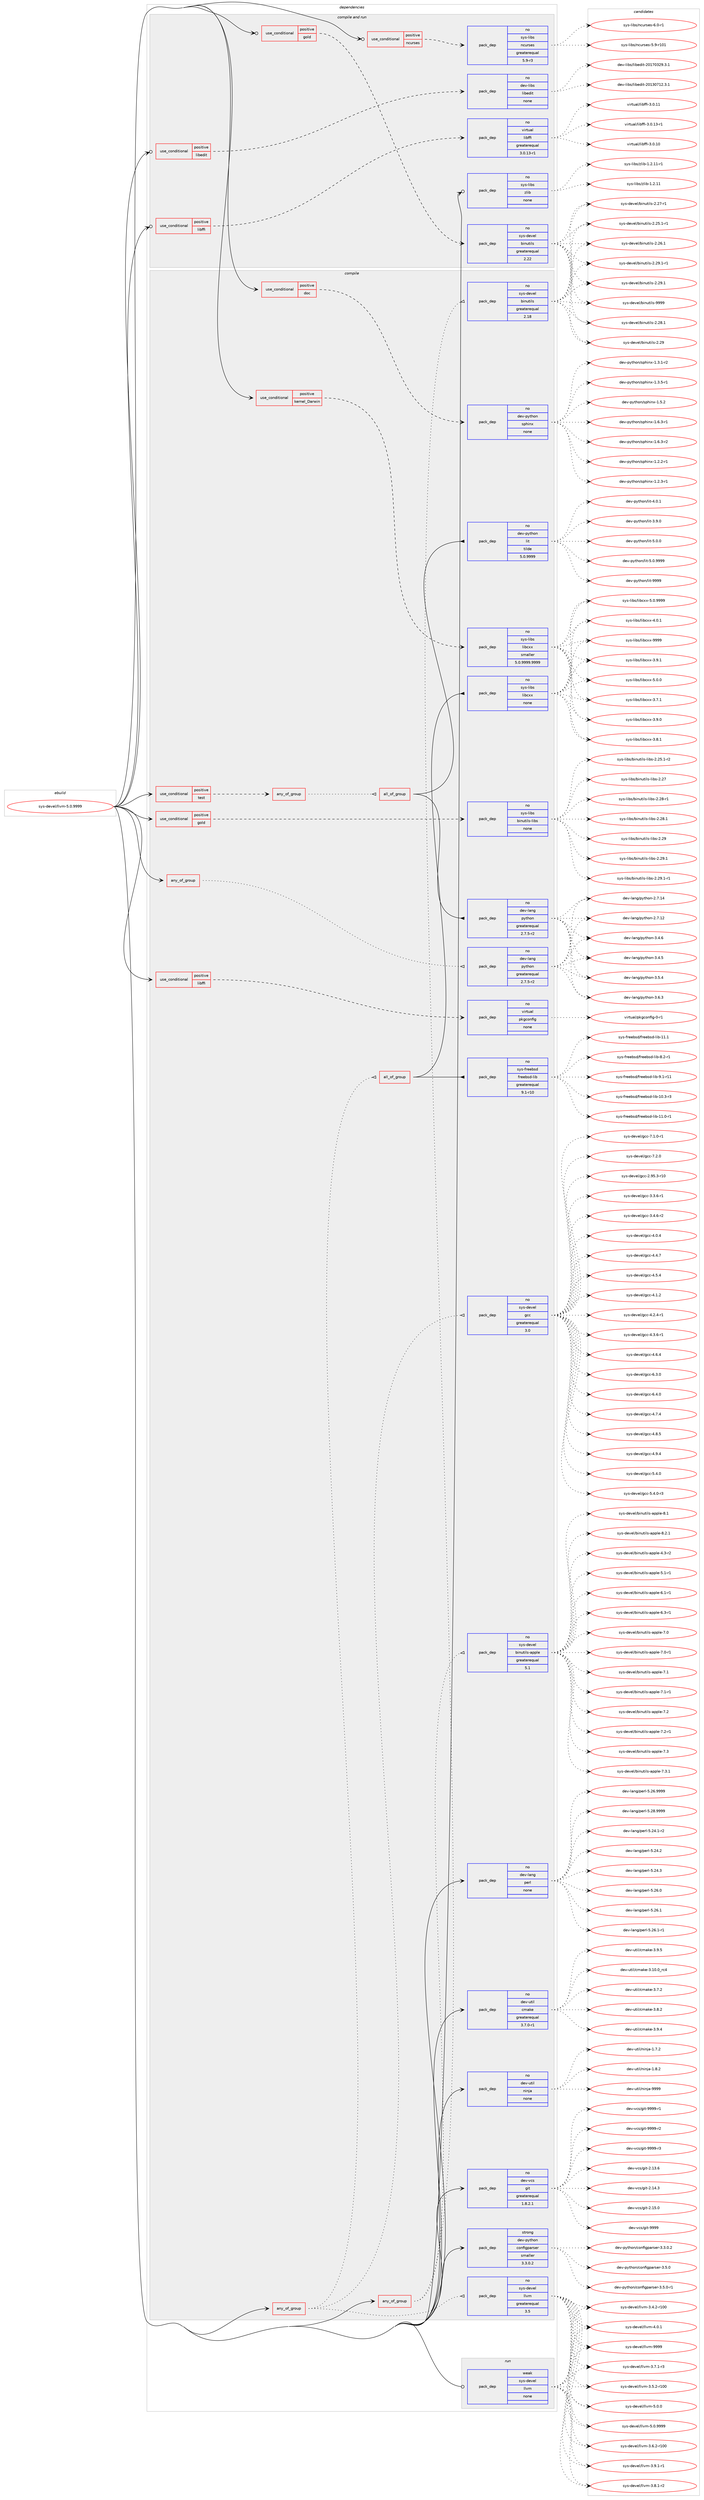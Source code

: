 digraph prolog {

# *************
# Graph options
# *************

newrank=true;
concentrate=true;
compound=true;
graph [rankdir=LR,fontname=Helvetica,fontsize=10,ranksep=1.5];#, ranksep=2.5, nodesep=0.2];
edge  [arrowhead=vee];
node  [fontname=Helvetica,fontsize=10];

# **********
# The ebuild
# **********

subgraph cluster_leftcol {
color=gray;
rank=same;
label=<<i>ebuild</i>>;
id [label="sys-devel/llvm-5.0.9999", color=red, width=4, href="../sys-devel/llvm-5.0.9999.svg"];
}

# ****************
# The dependencies
# ****************

subgraph cluster_midcol {
color=gray;
label=<<i>dependencies</i>>;
subgraph cluster_compile {
fillcolor="#eeeeee";
style=filled;
label=<<i>compile</i>>;
subgraph any8178 {
dependency485486 [label=<<TABLE BORDER="0" CELLBORDER="1" CELLSPACING="0" CELLPADDING="4"><TR><TD CELLPADDING="10">any_of_group</TD></TR></TABLE>>, shape=none, color=red];subgraph pack360674 {
dependency485487 [label=<<TABLE BORDER="0" CELLBORDER="1" CELLSPACING="0" CELLPADDING="4" WIDTH="220"><TR><TD ROWSPAN="6" CELLPADDING="30">pack_dep</TD></TR><TR><TD WIDTH="110">no</TD></TR><TR><TD>dev-lang</TD></TR><TR><TD>python</TD></TR><TR><TD>greaterequal</TD></TR><TR><TD>2.7.5-r2</TD></TR></TABLE>>, shape=none, color=blue];
}
dependency485486:e -> dependency485487:w [weight=20,style="dotted",arrowhead="oinv"];
}
id:e -> dependency485486:w [weight=20,style="solid",arrowhead="vee"];
subgraph any8179 {
dependency485488 [label=<<TABLE BORDER="0" CELLBORDER="1" CELLSPACING="0" CELLPADDING="4"><TR><TD CELLPADDING="10">any_of_group</TD></TR></TABLE>>, shape=none, color=red];subgraph pack360675 {
dependency485489 [label=<<TABLE BORDER="0" CELLBORDER="1" CELLSPACING="0" CELLPADDING="4" WIDTH="220"><TR><TD ROWSPAN="6" CELLPADDING="30">pack_dep</TD></TR><TR><TD WIDTH="110">no</TD></TR><TR><TD>sys-devel</TD></TR><TR><TD>binutils</TD></TR><TR><TD>greaterequal</TD></TR><TR><TD>2.18</TD></TR></TABLE>>, shape=none, color=blue];
}
dependency485488:e -> dependency485489:w [weight=20,style="dotted",arrowhead="oinv"];
subgraph pack360676 {
dependency485490 [label=<<TABLE BORDER="0" CELLBORDER="1" CELLSPACING="0" CELLPADDING="4" WIDTH="220"><TR><TD ROWSPAN="6" CELLPADDING="30">pack_dep</TD></TR><TR><TD WIDTH="110">no</TD></TR><TR><TD>sys-devel</TD></TR><TR><TD>binutils-apple</TD></TR><TR><TD>greaterequal</TD></TR><TR><TD>5.1</TD></TR></TABLE>>, shape=none, color=blue];
}
dependency485488:e -> dependency485490:w [weight=20,style="dotted",arrowhead="oinv"];
}
id:e -> dependency485488:w [weight=20,style="solid",arrowhead="vee"];
subgraph any8180 {
dependency485491 [label=<<TABLE BORDER="0" CELLBORDER="1" CELLSPACING="0" CELLPADDING="4"><TR><TD CELLPADDING="10">any_of_group</TD></TR></TABLE>>, shape=none, color=red];subgraph pack360677 {
dependency485492 [label=<<TABLE BORDER="0" CELLBORDER="1" CELLSPACING="0" CELLPADDING="4" WIDTH="220"><TR><TD ROWSPAN="6" CELLPADDING="30">pack_dep</TD></TR><TR><TD WIDTH="110">no</TD></TR><TR><TD>sys-devel</TD></TR><TR><TD>gcc</TD></TR><TR><TD>greaterequal</TD></TR><TR><TD>3.0</TD></TR></TABLE>>, shape=none, color=blue];
}
dependency485491:e -> dependency485492:w [weight=20,style="dotted",arrowhead="oinv"];
subgraph pack360678 {
dependency485493 [label=<<TABLE BORDER="0" CELLBORDER="1" CELLSPACING="0" CELLPADDING="4" WIDTH="220"><TR><TD ROWSPAN="6" CELLPADDING="30">pack_dep</TD></TR><TR><TD WIDTH="110">no</TD></TR><TR><TD>sys-devel</TD></TR><TR><TD>llvm</TD></TR><TR><TD>greaterequal</TD></TR><TR><TD>3.5</TD></TR></TABLE>>, shape=none, color=blue];
}
dependency485491:e -> dependency485493:w [weight=20,style="dotted",arrowhead="oinv"];
subgraph all298 {
dependency485494 [label=<<TABLE BORDER="0" CELLBORDER="1" CELLSPACING="0" CELLPADDING="4"><TR><TD CELLPADDING="10">all_of_group</TD></TR></TABLE>>, shape=none, color=red];subgraph pack360679 {
dependency485495 [label=<<TABLE BORDER="0" CELLBORDER="1" CELLSPACING="0" CELLPADDING="4" WIDTH="220"><TR><TD ROWSPAN="6" CELLPADDING="30">pack_dep</TD></TR><TR><TD WIDTH="110">no</TD></TR><TR><TD>sys-freebsd</TD></TR><TR><TD>freebsd-lib</TD></TR><TR><TD>greaterequal</TD></TR><TR><TD>9.1-r10</TD></TR></TABLE>>, shape=none, color=blue];
}
dependency485494:e -> dependency485495:w [weight=20,style="solid",arrowhead="inv"];
subgraph pack360680 {
dependency485496 [label=<<TABLE BORDER="0" CELLBORDER="1" CELLSPACING="0" CELLPADDING="4" WIDTH="220"><TR><TD ROWSPAN="6" CELLPADDING="30">pack_dep</TD></TR><TR><TD WIDTH="110">no</TD></TR><TR><TD>sys-libs</TD></TR><TR><TD>libcxx</TD></TR><TR><TD>none</TD></TR><TR><TD></TD></TR></TABLE>>, shape=none, color=blue];
}
dependency485494:e -> dependency485496:w [weight=20,style="solid",arrowhead="inv"];
}
dependency485491:e -> dependency485494:w [weight=20,style="dotted",arrowhead="oinv"];
}
id:e -> dependency485491:w [weight=20,style="solid",arrowhead="vee"];
subgraph cond116339 {
dependency485497 [label=<<TABLE BORDER="0" CELLBORDER="1" CELLSPACING="0" CELLPADDING="4"><TR><TD ROWSPAN="3" CELLPADDING="10">use_conditional</TD></TR><TR><TD>positive</TD></TR><TR><TD>doc</TD></TR></TABLE>>, shape=none, color=red];
subgraph pack360681 {
dependency485498 [label=<<TABLE BORDER="0" CELLBORDER="1" CELLSPACING="0" CELLPADDING="4" WIDTH="220"><TR><TD ROWSPAN="6" CELLPADDING="30">pack_dep</TD></TR><TR><TD WIDTH="110">no</TD></TR><TR><TD>dev-python</TD></TR><TR><TD>sphinx</TD></TR><TR><TD>none</TD></TR><TR><TD></TD></TR></TABLE>>, shape=none, color=blue];
}
dependency485497:e -> dependency485498:w [weight=20,style="dashed",arrowhead="vee"];
}
id:e -> dependency485497:w [weight=20,style="solid",arrowhead="vee"];
subgraph cond116340 {
dependency485499 [label=<<TABLE BORDER="0" CELLBORDER="1" CELLSPACING="0" CELLPADDING="4"><TR><TD ROWSPAN="3" CELLPADDING="10">use_conditional</TD></TR><TR><TD>positive</TD></TR><TR><TD>gold</TD></TR></TABLE>>, shape=none, color=red];
subgraph pack360682 {
dependency485500 [label=<<TABLE BORDER="0" CELLBORDER="1" CELLSPACING="0" CELLPADDING="4" WIDTH="220"><TR><TD ROWSPAN="6" CELLPADDING="30">pack_dep</TD></TR><TR><TD WIDTH="110">no</TD></TR><TR><TD>sys-libs</TD></TR><TR><TD>binutils-libs</TD></TR><TR><TD>none</TD></TR><TR><TD></TD></TR></TABLE>>, shape=none, color=blue];
}
dependency485499:e -> dependency485500:w [weight=20,style="dashed",arrowhead="vee"];
}
id:e -> dependency485499:w [weight=20,style="solid",arrowhead="vee"];
subgraph cond116341 {
dependency485501 [label=<<TABLE BORDER="0" CELLBORDER="1" CELLSPACING="0" CELLPADDING="4"><TR><TD ROWSPAN="3" CELLPADDING="10">use_conditional</TD></TR><TR><TD>positive</TD></TR><TR><TD>kernel_Darwin</TD></TR></TABLE>>, shape=none, color=red];
subgraph pack360683 {
dependency485502 [label=<<TABLE BORDER="0" CELLBORDER="1" CELLSPACING="0" CELLPADDING="4" WIDTH="220"><TR><TD ROWSPAN="6" CELLPADDING="30">pack_dep</TD></TR><TR><TD WIDTH="110">no</TD></TR><TR><TD>sys-libs</TD></TR><TR><TD>libcxx</TD></TR><TR><TD>smaller</TD></TR><TR><TD>5.0.9999.9999</TD></TR></TABLE>>, shape=none, color=blue];
}
dependency485501:e -> dependency485502:w [weight=20,style="dashed",arrowhead="vee"];
}
id:e -> dependency485501:w [weight=20,style="solid",arrowhead="vee"];
subgraph cond116342 {
dependency485503 [label=<<TABLE BORDER="0" CELLBORDER="1" CELLSPACING="0" CELLPADDING="4"><TR><TD ROWSPAN="3" CELLPADDING="10">use_conditional</TD></TR><TR><TD>positive</TD></TR><TR><TD>libffi</TD></TR></TABLE>>, shape=none, color=red];
subgraph pack360684 {
dependency485504 [label=<<TABLE BORDER="0" CELLBORDER="1" CELLSPACING="0" CELLPADDING="4" WIDTH="220"><TR><TD ROWSPAN="6" CELLPADDING="30">pack_dep</TD></TR><TR><TD WIDTH="110">no</TD></TR><TR><TD>virtual</TD></TR><TR><TD>pkgconfig</TD></TR><TR><TD>none</TD></TR><TR><TD></TD></TR></TABLE>>, shape=none, color=blue];
}
dependency485503:e -> dependency485504:w [weight=20,style="dashed",arrowhead="vee"];
}
id:e -> dependency485503:w [weight=20,style="solid",arrowhead="vee"];
subgraph cond116343 {
dependency485505 [label=<<TABLE BORDER="0" CELLBORDER="1" CELLSPACING="0" CELLPADDING="4"><TR><TD ROWSPAN="3" CELLPADDING="10">use_conditional</TD></TR><TR><TD>positive</TD></TR><TR><TD>test</TD></TR></TABLE>>, shape=none, color=red];
subgraph any8181 {
dependency485506 [label=<<TABLE BORDER="0" CELLBORDER="1" CELLSPACING="0" CELLPADDING="4"><TR><TD CELLPADDING="10">any_of_group</TD></TR></TABLE>>, shape=none, color=red];subgraph all299 {
dependency485507 [label=<<TABLE BORDER="0" CELLBORDER="1" CELLSPACING="0" CELLPADDING="4"><TR><TD CELLPADDING="10">all_of_group</TD></TR></TABLE>>, shape=none, color=red];subgraph pack360685 {
dependency485508 [label=<<TABLE BORDER="0" CELLBORDER="1" CELLSPACING="0" CELLPADDING="4" WIDTH="220"><TR><TD ROWSPAN="6" CELLPADDING="30">pack_dep</TD></TR><TR><TD WIDTH="110">no</TD></TR><TR><TD>dev-lang</TD></TR><TR><TD>python</TD></TR><TR><TD>greaterequal</TD></TR><TR><TD>2.7.5-r2</TD></TR></TABLE>>, shape=none, color=blue];
}
dependency485507:e -> dependency485508:w [weight=20,style="solid",arrowhead="inv"];
subgraph pack360686 {
dependency485509 [label=<<TABLE BORDER="0" CELLBORDER="1" CELLSPACING="0" CELLPADDING="4" WIDTH="220"><TR><TD ROWSPAN="6" CELLPADDING="30">pack_dep</TD></TR><TR><TD WIDTH="110">no</TD></TR><TR><TD>dev-python</TD></TR><TR><TD>lit</TD></TR><TR><TD>tilde</TD></TR><TR><TD>5.0.9999</TD></TR></TABLE>>, shape=none, color=blue];
}
dependency485507:e -> dependency485509:w [weight=20,style="solid",arrowhead="inv"];
}
dependency485506:e -> dependency485507:w [weight=20,style="dotted",arrowhead="oinv"];
}
dependency485505:e -> dependency485506:w [weight=20,style="dashed",arrowhead="vee"];
}
id:e -> dependency485505:w [weight=20,style="solid",arrowhead="vee"];
subgraph pack360687 {
dependency485510 [label=<<TABLE BORDER="0" CELLBORDER="1" CELLSPACING="0" CELLPADDING="4" WIDTH="220"><TR><TD ROWSPAN="6" CELLPADDING="30">pack_dep</TD></TR><TR><TD WIDTH="110">no</TD></TR><TR><TD>dev-lang</TD></TR><TR><TD>perl</TD></TR><TR><TD>none</TD></TR><TR><TD></TD></TR></TABLE>>, shape=none, color=blue];
}
id:e -> dependency485510:w [weight=20,style="solid",arrowhead="vee"];
subgraph pack360688 {
dependency485511 [label=<<TABLE BORDER="0" CELLBORDER="1" CELLSPACING="0" CELLPADDING="4" WIDTH="220"><TR><TD ROWSPAN="6" CELLPADDING="30">pack_dep</TD></TR><TR><TD WIDTH="110">no</TD></TR><TR><TD>dev-util</TD></TR><TR><TD>cmake</TD></TR><TR><TD>greaterequal</TD></TR><TR><TD>3.7.0-r1</TD></TR></TABLE>>, shape=none, color=blue];
}
id:e -> dependency485511:w [weight=20,style="solid",arrowhead="vee"];
subgraph pack360689 {
dependency485512 [label=<<TABLE BORDER="0" CELLBORDER="1" CELLSPACING="0" CELLPADDING="4" WIDTH="220"><TR><TD ROWSPAN="6" CELLPADDING="30">pack_dep</TD></TR><TR><TD WIDTH="110">no</TD></TR><TR><TD>dev-util</TD></TR><TR><TD>ninja</TD></TR><TR><TD>none</TD></TR><TR><TD></TD></TR></TABLE>>, shape=none, color=blue];
}
id:e -> dependency485512:w [weight=20,style="solid",arrowhead="vee"];
subgraph pack360690 {
dependency485513 [label=<<TABLE BORDER="0" CELLBORDER="1" CELLSPACING="0" CELLPADDING="4" WIDTH="220"><TR><TD ROWSPAN="6" CELLPADDING="30">pack_dep</TD></TR><TR><TD WIDTH="110">no</TD></TR><TR><TD>dev-vcs</TD></TR><TR><TD>git</TD></TR><TR><TD>greaterequal</TD></TR><TR><TD>1.8.2.1</TD></TR></TABLE>>, shape=none, color=blue];
}
id:e -> dependency485513:w [weight=20,style="solid",arrowhead="vee"];
subgraph pack360691 {
dependency485514 [label=<<TABLE BORDER="0" CELLBORDER="1" CELLSPACING="0" CELLPADDING="4" WIDTH="220"><TR><TD ROWSPAN="6" CELLPADDING="30">pack_dep</TD></TR><TR><TD WIDTH="110">strong</TD></TR><TR><TD>dev-python</TD></TR><TR><TD>configparser</TD></TR><TR><TD>smaller</TD></TR><TR><TD>3.3.0.2</TD></TR></TABLE>>, shape=none, color=blue];
}
id:e -> dependency485514:w [weight=20,style="solid",arrowhead="vee"];
}
subgraph cluster_compileandrun {
fillcolor="#eeeeee";
style=filled;
label=<<i>compile and run</i>>;
subgraph cond116344 {
dependency485515 [label=<<TABLE BORDER="0" CELLBORDER="1" CELLSPACING="0" CELLPADDING="4"><TR><TD ROWSPAN="3" CELLPADDING="10">use_conditional</TD></TR><TR><TD>positive</TD></TR><TR><TD>gold</TD></TR></TABLE>>, shape=none, color=red];
subgraph pack360692 {
dependency485516 [label=<<TABLE BORDER="0" CELLBORDER="1" CELLSPACING="0" CELLPADDING="4" WIDTH="220"><TR><TD ROWSPAN="6" CELLPADDING="30">pack_dep</TD></TR><TR><TD WIDTH="110">no</TD></TR><TR><TD>sys-devel</TD></TR><TR><TD>binutils</TD></TR><TR><TD>greaterequal</TD></TR><TR><TD>2.22</TD></TR></TABLE>>, shape=none, color=blue];
}
dependency485515:e -> dependency485516:w [weight=20,style="dashed",arrowhead="vee"];
}
id:e -> dependency485515:w [weight=20,style="solid",arrowhead="odotvee"];
subgraph cond116345 {
dependency485517 [label=<<TABLE BORDER="0" CELLBORDER="1" CELLSPACING="0" CELLPADDING="4"><TR><TD ROWSPAN="3" CELLPADDING="10">use_conditional</TD></TR><TR><TD>positive</TD></TR><TR><TD>libedit</TD></TR></TABLE>>, shape=none, color=red];
subgraph pack360693 {
dependency485518 [label=<<TABLE BORDER="0" CELLBORDER="1" CELLSPACING="0" CELLPADDING="4" WIDTH="220"><TR><TD ROWSPAN="6" CELLPADDING="30">pack_dep</TD></TR><TR><TD WIDTH="110">no</TD></TR><TR><TD>dev-libs</TD></TR><TR><TD>libedit</TD></TR><TR><TD>none</TD></TR><TR><TD></TD></TR></TABLE>>, shape=none, color=blue];
}
dependency485517:e -> dependency485518:w [weight=20,style="dashed",arrowhead="vee"];
}
id:e -> dependency485517:w [weight=20,style="solid",arrowhead="odotvee"];
subgraph cond116346 {
dependency485519 [label=<<TABLE BORDER="0" CELLBORDER="1" CELLSPACING="0" CELLPADDING="4"><TR><TD ROWSPAN="3" CELLPADDING="10">use_conditional</TD></TR><TR><TD>positive</TD></TR><TR><TD>libffi</TD></TR></TABLE>>, shape=none, color=red];
subgraph pack360694 {
dependency485520 [label=<<TABLE BORDER="0" CELLBORDER="1" CELLSPACING="0" CELLPADDING="4" WIDTH="220"><TR><TD ROWSPAN="6" CELLPADDING="30">pack_dep</TD></TR><TR><TD WIDTH="110">no</TD></TR><TR><TD>virtual</TD></TR><TR><TD>libffi</TD></TR><TR><TD>greaterequal</TD></TR><TR><TD>3.0.13-r1</TD></TR></TABLE>>, shape=none, color=blue];
}
dependency485519:e -> dependency485520:w [weight=20,style="dashed",arrowhead="vee"];
}
id:e -> dependency485519:w [weight=20,style="solid",arrowhead="odotvee"];
subgraph cond116347 {
dependency485521 [label=<<TABLE BORDER="0" CELLBORDER="1" CELLSPACING="0" CELLPADDING="4"><TR><TD ROWSPAN="3" CELLPADDING="10">use_conditional</TD></TR><TR><TD>positive</TD></TR><TR><TD>ncurses</TD></TR></TABLE>>, shape=none, color=red];
subgraph pack360695 {
dependency485522 [label=<<TABLE BORDER="0" CELLBORDER="1" CELLSPACING="0" CELLPADDING="4" WIDTH="220"><TR><TD ROWSPAN="6" CELLPADDING="30">pack_dep</TD></TR><TR><TD WIDTH="110">no</TD></TR><TR><TD>sys-libs</TD></TR><TR><TD>ncurses</TD></TR><TR><TD>greaterequal</TD></TR><TR><TD>5.9-r3</TD></TR></TABLE>>, shape=none, color=blue];
}
dependency485521:e -> dependency485522:w [weight=20,style="dashed",arrowhead="vee"];
}
id:e -> dependency485521:w [weight=20,style="solid",arrowhead="odotvee"];
subgraph pack360696 {
dependency485523 [label=<<TABLE BORDER="0" CELLBORDER="1" CELLSPACING="0" CELLPADDING="4" WIDTH="220"><TR><TD ROWSPAN="6" CELLPADDING="30">pack_dep</TD></TR><TR><TD WIDTH="110">no</TD></TR><TR><TD>sys-libs</TD></TR><TR><TD>zlib</TD></TR><TR><TD>none</TD></TR><TR><TD></TD></TR></TABLE>>, shape=none, color=blue];
}
id:e -> dependency485523:w [weight=20,style="solid",arrowhead="odotvee"];
}
subgraph cluster_run {
fillcolor="#eeeeee";
style=filled;
label=<<i>run</i>>;
subgraph pack360697 {
dependency485524 [label=<<TABLE BORDER="0" CELLBORDER="1" CELLSPACING="0" CELLPADDING="4" WIDTH="220"><TR><TD ROWSPAN="6" CELLPADDING="30">pack_dep</TD></TR><TR><TD WIDTH="110">weak</TD></TR><TR><TD>sys-devel</TD></TR><TR><TD>llvm</TD></TR><TR><TD>none</TD></TR><TR><TD></TD></TR></TABLE>>, shape=none, color=blue];
}
id:e -> dependency485524:w [weight=20,style="solid",arrowhead="odot"];
}
}

# **************
# The candidates
# **************

subgraph cluster_choices {
rank=same;
color=gray;
label=<<i>candidates</i>>;

subgraph choice360674 {
color=black;
nodesep=1;
choice10010111845108971101034711212111610411111045504655464950 [label="dev-lang/python-2.7.12", color=red, width=4,href="../dev-lang/python-2.7.12.svg"];
choice10010111845108971101034711212111610411111045504655464952 [label="dev-lang/python-2.7.14", color=red, width=4,href="../dev-lang/python-2.7.14.svg"];
choice100101118451089711010347112121116104111110455146524653 [label="dev-lang/python-3.4.5", color=red, width=4,href="../dev-lang/python-3.4.5.svg"];
choice100101118451089711010347112121116104111110455146524654 [label="dev-lang/python-3.4.6", color=red, width=4,href="../dev-lang/python-3.4.6.svg"];
choice100101118451089711010347112121116104111110455146534652 [label="dev-lang/python-3.5.4", color=red, width=4,href="../dev-lang/python-3.5.4.svg"];
choice100101118451089711010347112121116104111110455146544651 [label="dev-lang/python-3.6.3", color=red, width=4,href="../dev-lang/python-3.6.3.svg"];
dependency485487:e -> choice10010111845108971101034711212111610411111045504655464950:w [style=dotted,weight="100"];
dependency485487:e -> choice10010111845108971101034711212111610411111045504655464952:w [style=dotted,weight="100"];
dependency485487:e -> choice100101118451089711010347112121116104111110455146524653:w [style=dotted,weight="100"];
dependency485487:e -> choice100101118451089711010347112121116104111110455146524654:w [style=dotted,weight="100"];
dependency485487:e -> choice100101118451089711010347112121116104111110455146534652:w [style=dotted,weight="100"];
dependency485487:e -> choice100101118451089711010347112121116104111110455146544651:w [style=dotted,weight="100"];
}
subgraph choice360675 {
color=black;
nodesep=1;
choice115121115451001011181011084798105110117116105108115455046505346494511449 [label="sys-devel/binutils-2.25.1-r1", color=red, width=4,href="../sys-devel/binutils-2.25.1-r1.svg"];
choice11512111545100101118101108479810511011711610510811545504650544649 [label="sys-devel/binutils-2.26.1", color=red, width=4,href="../sys-devel/binutils-2.26.1.svg"];
choice11512111545100101118101108479810511011711610510811545504650554511449 [label="sys-devel/binutils-2.27-r1", color=red, width=4,href="../sys-devel/binutils-2.27-r1.svg"];
choice11512111545100101118101108479810511011711610510811545504650564649 [label="sys-devel/binutils-2.28.1", color=red, width=4,href="../sys-devel/binutils-2.28.1.svg"];
choice1151211154510010111810110847981051101171161051081154550465057 [label="sys-devel/binutils-2.29", color=red, width=4,href="../sys-devel/binutils-2.29.svg"];
choice11512111545100101118101108479810511011711610510811545504650574649 [label="sys-devel/binutils-2.29.1", color=red, width=4,href="../sys-devel/binutils-2.29.1.svg"];
choice115121115451001011181011084798105110117116105108115455046505746494511449 [label="sys-devel/binutils-2.29.1-r1", color=red, width=4,href="../sys-devel/binutils-2.29.1-r1.svg"];
choice1151211154510010111810110847981051101171161051081154557575757 [label="sys-devel/binutils-9999", color=red, width=4,href="../sys-devel/binutils-9999.svg"];
dependency485489:e -> choice115121115451001011181011084798105110117116105108115455046505346494511449:w [style=dotted,weight="100"];
dependency485489:e -> choice11512111545100101118101108479810511011711610510811545504650544649:w [style=dotted,weight="100"];
dependency485489:e -> choice11512111545100101118101108479810511011711610510811545504650554511449:w [style=dotted,weight="100"];
dependency485489:e -> choice11512111545100101118101108479810511011711610510811545504650564649:w [style=dotted,weight="100"];
dependency485489:e -> choice1151211154510010111810110847981051101171161051081154550465057:w [style=dotted,weight="100"];
dependency485489:e -> choice11512111545100101118101108479810511011711610510811545504650574649:w [style=dotted,weight="100"];
dependency485489:e -> choice115121115451001011181011084798105110117116105108115455046505746494511449:w [style=dotted,weight="100"];
dependency485489:e -> choice1151211154510010111810110847981051101171161051081154557575757:w [style=dotted,weight="100"];
}
subgraph choice360676 {
color=black;
nodesep=1;
choice1151211154510010111810110847981051101171161051081154597112112108101455246514511450 [label="sys-devel/binutils-apple-4.3-r2", color=red, width=4,href="../sys-devel/binutils-apple-4.3-r2.svg"];
choice1151211154510010111810110847981051101171161051081154597112112108101455346494511449 [label="sys-devel/binutils-apple-5.1-r1", color=red, width=4,href="../sys-devel/binutils-apple-5.1-r1.svg"];
choice1151211154510010111810110847981051101171161051081154597112112108101455446494511449 [label="sys-devel/binutils-apple-6.1-r1", color=red, width=4,href="../sys-devel/binutils-apple-6.1-r1.svg"];
choice1151211154510010111810110847981051101171161051081154597112112108101455446514511449 [label="sys-devel/binutils-apple-6.3-r1", color=red, width=4,href="../sys-devel/binutils-apple-6.3-r1.svg"];
choice115121115451001011181011084798105110117116105108115459711211210810145554648 [label="sys-devel/binutils-apple-7.0", color=red, width=4,href="../sys-devel/binutils-apple-7.0.svg"];
choice1151211154510010111810110847981051101171161051081154597112112108101455546484511449 [label="sys-devel/binutils-apple-7.0-r1", color=red, width=4,href="../sys-devel/binutils-apple-7.0-r1.svg"];
choice115121115451001011181011084798105110117116105108115459711211210810145554649 [label="sys-devel/binutils-apple-7.1", color=red, width=4,href="../sys-devel/binutils-apple-7.1.svg"];
choice1151211154510010111810110847981051101171161051081154597112112108101455546494511449 [label="sys-devel/binutils-apple-7.1-r1", color=red, width=4,href="../sys-devel/binutils-apple-7.1-r1.svg"];
choice115121115451001011181011084798105110117116105108115459711211210810145554650 [label="sys-devel/binutils-apple-7.2", color=red, width=4,href="../sys-devel/binutils-apple-7.2.svg"];
choice1151211154510010111810110847981051101171161051081154597112112108101455546504511449 [label="sys-devel/binutils-apple-7.2-r1", color=red, width=4,href="../sys-devel/binutils-apple-7.2-r1.svg"];
choice115121115451001011181011084798105110117116105108115459711211210810145554651 [label="sys-devel/binutils-apple-7.3", color=red, width=4,href="../sys-devel/binutils-apple-7.3.svg"];
choice1151211154510010111810110847981051101171161051081154597112112108101455546514649 [label="sys-devel/binutils-apple-7.3.1", color=red, width=4,href="../sys-devel/binutils-apple-7.3.1.svg"];
choice115121115451001011181011084798105110117116105108115459711211210810145564649 [label="sys-devel/binutils-apple-8.1", color=red, width=4,href="../sys-devel/binutils-apple-8.1.svg"];
choice1151211154510010111810110847981051101171161051081154597112112108101455646504649 [label="sys-devel/binutils-apple-8.2.1", color=red, width=4,href="../sys-devel/binutils-apple-8.2.1.svg"];
dependency485490:e -> choice1151211154510010111810110847981051101171161051081154597112112108101455246514511450:w [style=dotted,weight="100"];
dependency485490:e -> choice1151211154510010111810110847981051101171161051081154597112112108101455346494511449:w [style=dotted,weight="100"];
dependency485490:e -> choice1151211154510010111810110847981051101171161051081154597112112108101455446494511449:w [style=dotted,weight="100"];
dependency485490:e -> choice1151211154510010111810110847981051101171161051081154597112112108101455446514511449:w [style=dotted,weight="100"];
dependency485490:e -> choice115121115451001011181011084798105110117116105108115459711211210810145554648:w [style=dotted,weight="100"];
dependency485490:e -> choice1151211154510010111810110847981051101171161051081154597112112108101455546484511449:w [style=dotted,weight="100"];
dependency485490:e -> choice115121115451001011181011084798105110117116105108115459711211210810145554649:w [style=dotted,weight="100"];
dependency485490:e -> choice1151211154510010111810110847981051101171161051081154597112112108101455546494511449:w [style=dotted,weight="100"];
dependency485490:e -> choice115121115451001011181011084798105110117116105108115459711211210810145554650:w [style=dotted,weight="100"];
dependency485490:e -> choice1151211154510010111810110847981051101171161051081154597112112108101455546504511449:w [style=dotted,weight="100"];
dependency485490:e -> choice115121115451001011181011084798105110117116105108115459711211210810145554651:w [style=dotted,weight="100"];
dependency485490:e -> choice1151211154510010111810110847981051101171161051081154597112112108101455546514649:w [style=dotted,weight="100"];
dependency485490:e -> choice115121115451001011181011084798105110117116105108115459711211210810145564649:w [style=dotted,weight="100"];
dependency485490:e -> choice1151211154510010111810110847981051101171161051081154597112112108101455646504649:w [style=dotted,weight="100"];
}
subgraph choice360677 {
color=black;
nodesep=1;
choice1151211154510010111810110847103999945504657534651451144948 [label="sys-devel/gcc-2.95.3-r10", color=red, width=4,href="../sys-devel/gcc-2.95.3-r10.svg"];
choice115121115451001011181011084710399994551465146544511449 [label="sys-devel/gcc-3.3.6-r1", color=red, width=4,href="../sys-devel/gcc-3.3.6-r1.svg"];
choice115121115451001011181011084710399994551465246544511450 [label="sys-devel/gcc-3.4.6-r2", color=red, width=4,href="../sys-devel/gcc-3.4.6-r2.svg"];
choice11512111545100101118101108471039999455246484652 [label="sys-devel/gcc-4.0.4", color=red, width=4,href="../sys-devel/gcc-4.0.4.svg"];
choice11512111545100101118101108471039999455246494650 [label="sys-devel/gcc-4.1.2", color=red, width=4,href="../sys-devel/gcc-4.1.2.svg"];
choice115121115451001011181011084710399994552465046524511449 [label="sys-devel/gcc-4.2.4-r1", color=red, width=4,href="../sys-devel/gcc-4.2.4-r1.svg"];
choice115121115451001011181011084710399994552465146544511449 [label="sys-devel/gcc-4.3.6-r1", color=red, width=4,href="../sys-devel/gcc-4.3.6-r1.svg"];
choice11512111545100101118101108471039999455246524655 [label="sys-devel/gcc-4.4.7", color=red, width=4,href="../sys-devel/gcc-4.4.7.svg"];
choice11512111545100101118101108471039999455246534652 [label="sys-devel/gcc-4.5.4", color=red, width=4,href="../sys-devel/gcc-4.5.4.svg"];
choice11512111545100101118101108471039999455246544652 [label="sys-devel/gcc-4.6.4", color=red, width=4,href="../sys-devel/gcc-4.6.4.svg"];
choice11512111545100101118101108471039999455246554652 [label="sys-devel/gcc-4.7.4", color=red, width=4,href="../sys-devel/gcc-4.7.4.svg"];
choice11512111545100101118101108471039999455246564653 [label="sys-devel/gcc-4.8.5", color=red, width=4,href="../sys-devel/gcc-4.8.5.svg"];
choice11512111545100101118101108471039999455246574652 [label="sys-devel/gcc-4.9.4", color=red, width=4,href="../sys-devel/gcc-4.9.4.svg"];
choice11512111545100101118101108471039999455346524648 [label="sys-devel/gcc-5.4.0", color=red, width=4,href="../sys-devel/gcc-5.4.0.svg"];
choice115121115451001011181011084710399994553465246484511451 [label="sys-devel/gcc-5.4.0-r3", color=red, width=4,href="../sys-devel/gcc-5.4.0-r3.svg"];
choice11512111545100101118101108471039999455446514648 [label="sys-devel/gcc-6.3.0", color=red, width=4,href="../sys-devel/gcc-6.3.0.svg"];
choice11512111545100101118101108471039999455446524648 [label="sys-devel/gcc-6.4.0", color=red, width=4,href="../sys-devel/gcc-6.4.0.svg"];
choice115121115451001011181011084710399994555464946484511449 [label="sys-devel/gcc-7.1.0-r1", color=red, width=4,href="../sys-devel/gcc-7.1.0-r1.svg"];
choice11512111545100101118101108471039999455546504648 [label="sys-devel/gcc-7.2.0", color=red, width=4,href="../sys-devel/gcc-7.2.0.svg"];
dependency485492:e -> choice1151211154510010111810110847103999945504657534651451144948:w [style=dotted,weight="100"];
dependency485492:e -> choice115121115451001011181011084710399994551465146544511449:w [style=dotted,weight="100"];
dependency485492:e -> choice115121115451001011181011084710399994551465246544511450:w [style=dotted,weight="100"];
dependency485492:e -> choice11512111545100101118101108471039999455246484652:w [style=dotted,weight="100"];
dependency485492:e -> choice11512111545100101118101108471039999455246494650:w [style=dotted,weight="100"];
dependency485492:e -> choice115121115451001011181011084710399994552465046524511449:w [style=dotted,weight="100"];
dependency485492:e -> choice115121115451001011181011084710399994552465146544511449:w [style=dotted,weight="100"];
dependency485492:e -> choice11512111545100101118101108471039999455246524655:w [style=dotted,weight="100"];
dependency485492:e -> choice11512111545100101118101108471039999455246534652:w [style=dotted,weight="100"];
dependency485492:e -> choice11512111545100101118101108471039999455246544652:w [style=dotted,weight="100"];
dependency485492:e -> choice11512111545100101118101108471039999455246554652:w [style=dotted,weight="100"];
dependency485492:e -> choice11512111545100101118101108471039999455246564653:w [style=dotted,weight="100"];
dependency485492:e -> choice11512111545100101118101108471039999455246574652:w [style=dotted,weight="100"];
dependency485492:e -> choice11512111545100101118101108471039999455346524648:w [style=dotted,weight="100"];
dependency485492:e -> choice115121115451001011181011084710399994553465246484511451:w [style=dotted,weight="100"];
dependency485492:e -> choice11512111545100101118101108471039999455446514648:w [style=dotted,weight="100"];
dependency485492:e -> choice11512111545100101118101108471039999455446524648:w [style=dotted,weight="100"];
dependency485492:e -> choice115121115451001011181011084710399994555464946484511449:w [style=dotted,weight="100"];
dependency485492:e -> choice11512111545100101118101108471039999455546504648:w [style=dotted,weight="100"];
}
subgraph choice360678 {
color=black;
nodesep=1;
choice115121115451001011181011084710810811810945514652465045114494848 [label="sys-devel/llvm-3.4.2-r100", color=red, width=4,href="../sys-devel/llvm-3.4.2-r100.svg"];
choice115121115451001011181011084710810811810945514653465045114494848 [label="sys-devel/llvm-3.5.2-r100", color=red, width=4,href="../sys-devel/llvm-3.5.2-r100.svg"];
choice115121115451001011181011084710810811810945514654465045114494848 [label="sys-devel/llvm-3.6.2-r100", color=red, width=4,href="../sys-devel/llvm-3.6.2-r100.svg"];
choice11512111545100101118101108471081081181094551465546494511451 [label="sys-devel/llvm-3.7.1-r3", color=red, width=4,href="../sys-devel/llvm-3.7.1-r3.svg"];
choice11512111545100101118101108471081081181094551465646494511450 [label="sys-devel/llvm-3.8.1-r2", color=red, width=4,href="../sys-devel/llvm-3.8.1-r2.svg"];
choice11512111545100101118101108471081081181094551465746494511449 [label="sys-devel/llvm-3.9.1-r1", color=red, width=4,href="../sys-devel/llvm-3.9.1-r1.svg"];
choice1151211154510010111810110847108108118109455246484649 [label="sys-devel/llvm-4.0.1", color=red, width=4,href="../sys-devel/llvm-4.0.1.svg"];
choice1151211154510010111810110847108108118109455346484648 [label="sys-devel/llvm-5.0.0", color=red, width=4,href="../sys-devel/llvm-5.0.0.svg"];
choice1151211154510010111810110847108108118109455346484657575757 [label="sys-devel/llvm-5.0.9999", color=red, width=4,href="../sys-devel/llvm-5.0.9999.svg"];
choice11512111545100101118101108471081081181094557575757 [label="sys-devel/llvm-9999", color=red, width=4,href="../sys-devel/llvm-9999.svg"];
dependency485493:e -> choice115121115451001011181011084710810811810945514652465045114494848:w [style=dotted,weight="100"];
dependency485493:e -> choice115121115451001011181011084710810811810945514653465045114494848:w [style=dotted,weight="100"];
dependency485493:e -> choice115121115451001011181011084710810811810945514654465045114494848:w [style=dotted,weight="100"];
dependency485493:e -> choice11512111545100101118101108471081081181094551465546494511451:w [style=dotted,weight="100"];
dependency485493:e -> choice11512111545100101118101108471081081181094551465646494511450:w [style=dotted,weight="100"];
dependency485493:e -> choice11512111545100101118101108471081081181094551465746494511449:w [style=dotted,weight="100"];
dependency485493:e -> choice1151211154510010111810110847108108118109455246484649:w [style=dotted,weight="100"];
dependency485493:e -> choice1151211154510010111810110847108108118109455346484648:w [style=dotted,weight="100"];
dependency485493:e -> choice1151211154510010111810110847108108118109455346484657575757:w [style=dotted,weight="100"];
dependency485493:e -> choice11512111545100101118101108471081081181094557575757:w [style=dotted,weight="100"];
}
subgraph choice360679 {
color=black;
nodesep=1;
choice11512111545102114101101981151004710211410110198115100451081059845494846514511451 [label="sys-freebsd/freebsd-lib-10.3-r3", color=red, width=4,href="../sys-freebsd/freebsd-lib-10.3-r3.svg"];
choice11512111545102114101101981151004710211410110198115100451081059845494946484511449 [label="sys-freebsd/freebsd-lib-11.0-r1", color=red, width=4,href="../sys-freebsd/freebsd-lib-11.0-r1.svg"];
choice1151211154510211410110198115100471021141011019811510045108105984549494649 [label="sys-freebsd/freebsd-lib-11.1", color=red, width=4,href="../sys-freebsd/freebsd-lib-11.1.svg"];
choice115121115451021141011019811510047102114101101981151004510810598455646504511449 [label="sys-freebsd/freebsd-lib-8.2-r1", color=red, width=4,href="../sys-freebsd/freebsd-lib-8.2-r1.svg"];
choice11512111545102114101101981151004710211410110198115100451081059845574649451144949 [label="sys-freebsd/freebsd-lib-9.1-r11", color=red, width=4,href="../sys-freebsd/freebsd-lib-9.1-r11.svg"];
dependency485495:e -> choice11512111545102114101101981151004710211410110198115100451081059845494846514511451:w [style=dotted,weight="100"];
dependency485495:e -> choice11512111545102114101101981151004710211410110198115100451081059845494946484511449:w [style=dotted,weight="100"];
dependency485495:e -> choice1151211154510211410110198115100471021141011019811510045108105984549494649:w [style=dotted,weight="100"];
dependency485495:e -> choice115121115451021141011019811510047102114101101981151004510810598455646504511449:w [style=dotted,weight="100"];
dependency485495:e -> choice11512111545102114101101981151004710211410110198115100451081059845574649451144949:w [style=dotted,weight="100"];
}
subgraph choice360680 {
color=black;
nodesep=1;
choice1151211154510810598115471081059899120120455146554649 [label="sys-libs/libcxx-3.7.1", color=red, width=4,href="../sys-libs/libcxx-3.7.1.svg"];
choice1151211154510810598115471081059899120120455146564649 [label="sys-libs/libcxx-3.8.1", color=red, width=4,href="../sys-libs/libcxx-3.8.1.svg"];
choice1151211154510810598115471081059899120120455146574648 [label="sys-libs/libcxx-3.9.0", color=red, width=4,href="../sys-libs/libcxx-3.9.0.svg"];
choice1151211154510810598115471081059899120120455146574649 [label="sys-libs/libcxx-3.9.1", color=red, width=4,href="../sys-libs/libcxx-3.9.1.svg"];
choice1151211154510810598115471081059899120120455246484649 [label="sys-libs/libcxx-4.0.1", color=red, width=4,href="../sys-libs/libcxx-4.0.1.svg"];
choice1151211154510810598115471081059899120120455346484648 [label="sys-libs/libcxx-5.0.0", color=red, width=4,href="../sys-libs/libcxx-5.0.0.svg"];
choice1151211154510810598115471081059899120120455346484657575757 [label="sys-libs/libcxx-5.0.9999", color=red, width=4,href="../sys-libs/libcxx-5.0.9999.svg"];
choice11512111545108105981154710810598991201204557575757 [label="sys-libs/libcxx-9999", color=red, width=4,href="../sys-libs/libcxx-9999.svg"];
dependency485496:e -> choice1151211154510810598115471081059899120120455146554649:w [style=dotted,weight="100"];
dependency485496:e -> choice1151211154510810598115471081059899120120455146564649:w [style=dotted,weight="100"];
dependency485496:e -> choice1151211154510810598115471081059899120120455146574648:w [style=dotted,weight="100"];
dependency485496:e -> choice1151211154510810598115471081059899120120455146574649:w [style=dotted,weight="100"];
dependency485496:e -> choice1151211154510810598115471081059899120120455246484649:w [style=dotted,weight="100"];
dependency485496:e -> choice1151211154510810598115471081059899120120455346484648:w [style=dotted,weight="100"];
dependency485496:e -> choice1151211154510810598115471081059899120120455346484657575757:w [style=dotted,weight="100"];
dependency485496:e -> choice11512111545108105981154710810598991201204557575757:w [style=dotted,weight="100"];
}
subgraph choice360681 {
color=black;
nodesep=1;
choice10010111845112121116104111110471151121041051101204549465046504511449 [label="dev-python/sphinx-1.2.2-r1", color=red, width=4,href="../dev-python/sphinx-1.2.2-r1.svg"];
choice10010111845112121116104111110471151121041051101204549465046514511449 [label="dev-python/sphinx-1.2.3-r1", color=red, width=4,href="../dev-python/sphinx-1.2.3-r1.svg"];
choice10010111845112121116104111110471151121041051101204549465146494511450 [label="dev-python/sphinx-1.3.1-r2", color=red, width=4,href="../dev-python/sphinx-1.3.1-r2.svg"];
choice10010111845112121116104111110471151121041051101204549465146534511449 [label="dev-python/sphinx-1.3.5-r1", color=red, width=4,href="../dev-python/sphinx-1.3.5-r1.svg"];
choice1001011184511212111610411111047115112104105110120454946534650 [label="dev-python/sphinx-1.5.2", color=red, width=4,href="../dev-python/sphinx-1.5.2.svg"];
choice10010111845112121116104111110471151121041051101204549465446514511449 [label="dev-python/sphinx-1.6.3-r1", color=red, width=4,href="../dev-python/sphinx-1.6.3-r1.svg"];
choice10010111845112121116104111110471151121041051101204549465446514511450 [label="dev-python/sphinx-1.6.3-r2", color=red, width=4,href="../dev-python/sphinx-1.6.3-r2.svg"];
dependency485498:e -> choice10010111845112121116104111110471151121041051101204549465046504511449:w [style=dotted,weight="100"];
dependency485498:e -> choice10010111845112121116104111110471151121041051101204549465046514511449:w [style=dotted,weight="100"];
dependency485498:e -> choice10010111845112121116104111110471151121041051101204549465146494511450:w [style=dotted,weight="100"];
dependency485498:e -> choice10010111845112121116104111110471151121041051101204549465146534511449:w [style=dotted,weight="100"];
dependency485498:e -> choice1001011184511212111610411111047115112104105110120454946534650:w [style=dotted,weight="100"];
dependency485498:e -> choice10010111845112121116104111110471151121041051101204549465446514511449:w [style=dotted,weight="100"];
dependency485498:e -> choice10010111845112121116104111110471151121041051101204549465446514511450:w [style=dotted,weight="100"];
}
subgraph choice360682 {
color=black;
nodesep=1;
choice115121115451081059811547981051101171161051081154510810598115455046505346494511450 [label="sys-libs/binutils-libs-2.25.1-r2", color=red, width=4,href="../sys-libs/binutils-libs-2.25.1-r2.svg"];
choice1151211154510810598115479810511011711610510811545108105981154550465055 [label="sys-libs/binutils-libs-2.27", color=red, width=4,href="../sys-libs/binutils-libs-2.27.svg"];
choice11512111545108105981154798105110117116105108115451081059811545504650564511449 [label="sys-libs/binutils-libs-2.28-r1", color=red, width=4,href="../sys-libs/binutils-libs-2.28-r1.svg"];
choice11512111545108105981154798105110117116105108115451081059811545504650564649 [label="sys-libs/binutils-libs-2.28.1", color=red, width=4,href="../sys-libs/binutils-libs-2.28.1.svg"];
choice1151211154510810598115479810511011711610510811545108105981154550465057 [label="sys-libs/binutils-libs-2.29", color=red, width=4,href="../sys-libs/binutils-libs-2.29.svg"];
choice11512111545108105981154798105110117116105108115451081059811545504650574649 [label="sys-libs/binutils-libs-2.29.1", color=red, width=4,href="../sys-libs/binutils-libs-2.29.1.svg"];
choice115121115451081059811547981051101171161051081154510810598115455046505746494511449 [label="sys-libs/binutils-libs-2.29.1-r1", color=red, width=4,href="../sys-libs/binutils-libs-2.29.1-r1.svg"];
dependency485500:e -> choice115121115451081059811547981051101171161051081154510810598115455046505346494511450:w [style=dotted,weight="100"];
dependency485500:e -> choice1151211154510810598115479810511011711610510811545108105981154550465055:w [style=dotted,weight="100"];
dependency485500:e -> choice11512111545108105981154798105110117116105108115451081059811545504650564511449:w [style=dotted,weight="100"];
dependency485500:e -> choice11512111545108105981154798105110117116105108115451081059811545504650564649:w [style=dotted,weight="100"];
dependency485500:e -> choice1151211154510810598115479810511011711610510811545108105981154550465057:w [style=dotted,weight="100"];
dependency485500:e -> choice11512111545108105981154798105110117116105108115451081059811545504650574649:w [style=dotted,weight="100"];
dependency485500:e -> choice115121115451081059811547981051101171161051081154510810598115455046505746494511449:w [style=dotted,weight="100"];
}
subgraph choice360683 {
color=black;
nodesep=1;
choice1151211154510810598115471081059899120120455146554649 [label="sys-libs/libcxx-3.7.1", color=red, width=4,href="../sys-libs/libcxx-3.7.1.svg"];
choice1151211154510810598115471081059899120120455146564649 [label="sys-libs/libcxx-3.8.1", color=red, width=4,href="../sys-libs/libcxx-3.8.1.svg"];
choice1151211154510810598115471081059899120120455146574648 [label="sys-libs/libcxx-3.9.0", color=red, width=4,href="../sys-libs/libcxx-3.9.0.svg"];
choice1151211154510810598115471081059899120120455146574649 [label="sys-libs/libcxx-3.9.1", color=red, width=4,href="../sys-libs/libcxx-3.9.1.svg"];
choice1151211154510810598115471081059899120120455246484649 [label="sys-libs/libcxx-4.0.1", color=red, width=4,href="../sys-libs/libcxx-4.0.1.svg"];
choice1151211154510810598115471081059899120120455346484648 [label="sys-libs/libcxx-5.0.0", color=red, width=4,href="../sys-libs/libcxx-5.0.0.svg"];
choice1151211154510810598115471081059899120120455346484657575757 [label="sys-libs/libcxx-5.0.9999", color=red, width=4,href="../sys-libs/libcxx-5.0.9999.svg"];
choice11512111545108105981154710810598991201204557575757 [label="sys-libs/libcxx-9999", color=red, width=4,href="../sys-libs/libcxx-9999.svg"];
dependency485502:e -> choice1151211154510810598115471081059899120120455146554649:w [style=dotted,weight="100"];
dependency485502:e -> choice1151211154510810598115471081059899120120455146564649:w [style=dotted,weight="100"];
dependency485502:e -> choice1151211154510810598115471081059899120120455146574648:w [style=dotted,weight="100"];
dependency485502:e -> choice1151211154510810598115471081059899120120455146574649:w [style=dotted,weight="100"];
dependency485502:e -> choice1151211154510810598115471081059899120120455246484649:w [style=dotted,weight="100"];
dependency485502:e -> choice1151211154510810598115471081059899120120455346484648:w [style=dotted,weight="100"];
dependency485502:e -> choice1151211154510810598115471081059899120120455346484657575757:w [style=dotted,weight="100"];
dependency485502:e -> choice11512111545108105981154710810598991201204557575757:w [style=dotted,weight="100"];
}
subgraph choice360684 {
color=black;
nodesep=1;
choice11810511411611797108471121071039911111010210510345484511449 [label="virtual/pkgconfig-0-r1", color=red, width=4,href="../virtual/pkgconfig-0-r1.svg"];
dependency485504:e -> choice11810511411611797108471121071039911111010210510345484511449:w [style=dotted,weight="100"];
}
subgraph choice360685 {
color=black;
nodesep=1;
choice10010111845108971101034711212111610411111045504655464950 [label="dev-lang/python-2.7.12", color=red, width=4,href="../dev-lang/python-2.7.12.svg"];
choice10010111845108971101034711212111610411111045504655464952 [label="dev-lang/python-2.7.14", color=red, width=4,href="../dev-lang/python-2.7.14.svg"];
choice100101118451089711010347112121116104111110455146524653 [label="dev-lang/python-3.4.5", color=red, width=4,href="../dev-lang/python-3.4.5.svg"];
choice100101118451089711010347112121116104111110455146524654 [label="dev-lang/python-3.4.6", color=red, width=4,href="../dev-lang/python-3.4.6.svg"];
choice100101118451089711010347112121116104111110455146534652 [label="dev-lang/python-3.5.4", color=red, width=4,href="../dev-lang/python-3.5.4.svg"];
choice100101118451089711010347112121116104111110455146544651 [label="dev-lang/python-3.6.3", color=red, width=4,href="../dev-lang/python-3.6.3.svg"];
dependency485508:e -> choice10010111845108971101034711212111610411111045504655464950:w [style=dotted,weight="100"];
dependency485508:e -> choice10010111845108971101034711212111610411111045504655464952:w [style=dotted,weight="100"];
dependency485508:e -> choice100101118451089711010347112121116104111110455146524653:w [style=dotted,weight="100"];
dependency485508:e -> choice100101118451089711010347112121116104111110455146524654:w [style=dotted,weight="100"];
dependency485508:e -> choice100101118451089711010347112121116104111110455146534652:w [style=dotted,weight="100"];
dependency485508:e -> choice100101118451089711010347112121116104111110455146544651:w [style=dotted,weight="100"];
}
subgraph choice360686 {
color=black;
nodesep=1;
choice1001011184511212111610411111047108105116455146574648 [label="dev-python/lit-3.9.0", color=red, width=4,href="../dev-python/lit-3.9.0.svg"];
choice1001011184511212111610411111047108105116455246484649 [label="dev-python/lit-4.0.1", color=red, width=4,href="../dev-python/lit-4.0.1.svg"];
choice1001011184511212111610411111047108105116455346484648 [label="dev-python/lit-5.0.0", color=red, width=4,href="../dev-python/lit-5.0.0.svg"];
choice1001011184511212111610411111047108105116455346484657575757 [label="dev-python/lit-5.0.9999", color=red, width=4,href="../dev-python/lit-5.0.9999.svg"];
choice10010111845112121116104111110471081051164557575757 [label="dev-python/lit-9999", color=red, width=4,href="../dev-python/lit-9999.svg"];
dependency485509:e -> choice1001011184511212111610411111047108105116455146574648:w [style=dotted,weight="100"];
dependency485509:e -> choice1001011184511212111610411111047108105116455246484649:w [style=dotted,weight="100"];
dependency485509:e -> choice1001011184511212111610411111047108105116455346484648:w [style=dotted,weight="100"];
dependency485509:e -> choice1001011184511212111610411111047108105116455346484657575757:w [style=dotted,weight="100"];
dependency485509:e -> choice10010111845112121116104111110471081051164557575757:w [style=dotted,weight="100"];
}
subgraph choice360687 {
color=black;
nodesep=1;
choice100101118451089711010347112101114108455346505246494511450 [label="dev-lang/perl-5.24.1-r2", color=red, width=4,href="../dev-lang/perl-5.24.1-r2.svg"];
choice10010111845108971101034711210111410845534650524650 [label="dev-lang/perl-5.24.2", color=red, width=4,href="../dev-lang/perl-5.24.2.svg"];
choice10010111845108971101034711210111410845534650524651 [label="dev-lang/perl-5.24.3", color=red, width=4,href="../dev-lang/perl-5.24.3.svg"];
choice10010111845108971101034711210111410845534650544648 [label="dev-lang/perl-5.26.0", color=red, width=4,href="../dev-lang/perl-5.26.0.svg"];
choice10010111845108971101034711210111410845534650544649 [label="dev-lang/perl-5.26.1", color=red, width=4,href="../dev-lang/perl-5.26.1.svg"];
choice100101118451089711010347112101114108455346505446494511449 [label="dev-lang/perl-5.26.1-r1", color=red, width=4,href="../dev-lang/perl-5.26.1-r1.svg"];
choice10010111845108971101034711210111410845534650544657575757 [label="dev-lang/perl-5.26.9999", color=red, width=4,href="../dev-lang/perl-5.26.9999.svg"];
choice10010111845108971101034711210111410845534650564657575757 [label="dev-lang/perl-5.28.9999", color=red, width=4,href="../dev-lang/perl-5.28.9999.svg"];
dependency485510:e -> choice100101118451089711010347112101114108455346505246494511450:w [style=dotted,weight="100"];
dependency485510:e -> choice10010111845108971101034711210111410845534650524650:w [style=dotted,weight="100"];
dependency485510:e -> choice10010111845108971101034711210111410845534650524651:w [style=dotted,weight="100"];
dependency485510:e -> choice10010111845108971101034711210111410845534650544648:w [style=dotted,weight="100"];
dependency485510:e -> choice10010111845108971101034711210111410845534650544649:w [style=dotted,weight="100"];
dependency485510:e -> choice100101118451089711010347112101114108455346505446494511449:w [style=dotted,weight="100"];
dependency485510:e -> choice10010111845108971101034711210111410845534650544657575757:w [style=dotted,weight="100"];
dependency485510:e -> choice10010111845108971101034711210111410845534650564657575757:w [style=dotted,weight="100"];
}
subgraph choice360688 {
color=black;
nodesep=1;
choice1001011184511711610510847991099710710145514649484648951149952 [label="dev-util/cmake-3.10.0_rc4", color=red, width=4,href="../dev-util/cmake-3.10.0_rc4.svg"];
choice10010111845117116105108479910997107101455146554650 [label="dev-util/cmake-3.7.2", color=red, width=4,href="../dev-util/cmake-3.7.2.svg"];
choice10010111845117116105108479910997107101455146564650 [label="dev-util/cmake-3.8.2", color=red, width=4,href="../dev-util/cmake-3.8.2.svg"];
choice10010111845117116105108479910997107101455146574652 [label="dev-util/cmake-3.9.4", color=red, width=4,href="../dev-util/cmake-3.9.4.svg"];
choice10010111845117116105108479910997107101455146574653 [label="dev-util/cmake-3.9.5", color=red, width=4,href="../dev-util/cmake-3.9.5.svg"];
dependency485511:e -> choice1001011184511711610510847991099710710145514649484648951149952:w [style=dotted,weight="100"];
dependency485511:e -> choice10010111845117116105108479910997107101455146554650:w [style=dotted,weight="100"];
dependency485511:e -> choice10010111845117116105108479910997107101455146564650:w [style=dotted,weight="100"];
dependency485511:e -> choice10010111845117116105108479910997107101455146574652:w [style=dotted,weight="100"];
dependency485511:e -> choice10010111845117116105108479910997107101455146574653:w [style=dotted,weight="100"];
}
subgraph choice360689 {
color=black;
nodesep=1;
choice100101118451171161051084711010511010697454946554650 [label="dev-util/ninja-1.7.2", color=red, width=4,href="../dev-util/ninja-1.7.2.svg"];
choice100101118451171161051084711010511010697454946564650 [label="dev-util/ninja-1.8.2", color=red, width=4,href="../dev-util/ninja-1.8.2.svg"];
choice1001011184511711610510847110105110106974557575757 [label="dev-util/ninja-9999", color=red, width=4,href="../dev-util/ninja-9999.svg"];
dependency485512:e -> choice100101118451171161051084711010511010697454946554650:w [style=dotted,weight="100"];
dependency485512:e -> choice100101118451171161051084711010511010697454946564650:w [style=dotted,weight="100"];
dependency485512:e -> choice1001011184511711610510847110105110106974557575757:w [style=dotted,weight="100"];
}
subgraph choice360690 {
color=black;
nodesep=1;
choice10010111845118991154710310511645504649514654 [label="dev-vcs/git-2.13.6", color=red, width=4,href="../dev-vcs/git-2.13.6.svg"];
choice10010111845118991154710310511645504649524651 [label="dev-vcs/git-2.14.3", color=red, width=4,href="../dev-vcs/git-2.14.3.svg"];
choice10010111845118991154710310511645504649534648 [label="dev-vcs/git-2.15.0", color=red, width=4,href="../dev-vcs/git-2.15.0.svg"];
choice1001011184511899115471031051164557575757 [label="dev-vcs/git-9999", color=red, width=4,href="../dev-vcs/git-9999.svg"];
choice10010111845118991154710310511645575757574511449 [label="dev-vcs/git-9999-r1", color=red, width=4,href="../dev-vcs/git-9999-r1.svg"];
choice10010111845118991154710310511645575757574511450 [label="dev-vcs/git-9999-r2", color=red, width=4,href="../dev-vcs/git-9999-r2.svg"];
choice10010111845118991154710310511645575757574511451 [label="dev-vcs/git-9999-r3", color=red, width=4,href="../dev-vcs/git-9999-r3.svg"];
dependency485513:e -> choice10010111845118991154710310511645504649514654:w [style=dotted,weight="100"];
dependency485513:e -> choice10010111845118991154710310511645504649524651:w [style=dotted,weight="100"];
dependency485513:e -> choice10010111845118991154710310511645504649534648:w [style=dotted,weight="100"];
dependency485513:e -> choice1001011184511899115471031051164557575757:w [style=dotted,weight="100"];
dependency485513:e -> choice10010111845118991154710310511645575757574511449:w [style=dotted,weight="100"];
dependency485513:e -> choice10010111845118991154710310511645575757574511450:w [style=dotted,weight="100"];
dependency485513:e -> choice10010111845118991154710310511645575757574511451:w [style=dotted,weight="100"];
}
subgraph choice360691 {
color=black;
nodesep=1;
choice100101118451121211161041111104799111110102105103112971141151011144551465146484650 [label="dev-python/configparser-3.3.0.2", color=red, width=4,href="../dev-python/configparser-3.3.0.2.svg"];
choice10010111845112121116104111110479911111010210510311297114115101114455146534648 [label="dev-python/configparser-3.5.0", color=red, width=4,href="../dev-python/configparser-3.5.0.svg"];
choice100101118451121211161041111104799111110102105103112971141151011144551465346484511449 [label="dev-python/configparser-3.5.0-r1", color=red, width=4,href="../dev-python/configparser-3.5.0-r1.svg"];
dependency485514:e -> choice100101118451121211161041111104799111110102105103112971141151011144551465146484650:w [style=dotted,weight="100"];
dependency485514:e -> choice10010111845112121116104111110479911111010210510311297114115101114455146534648:w [style=dotted,weight="100"];
dependency485514:e -> choice100101118451121211161041111104799111110102105103112971141151011144551465346484511449:w [style=dotted,weight="100"];
}
subgraph choice360692 {
color=black;
nodesep=1;
choice115121115451001011181011084798105110117116105108115455046505346494511449 [label="sys-devel/binutils-2.25.1-r1", color=red, width=4,href="../sys-devel/binutils-2.25.1-r1.svg"];
choice11512111545100101118101108479810511011711610510811545504650544649 [label="sys-devel/binutils-2.26.1", color=red, width=4,href="../sys-devel/binutils-2.26.1.svg"];
choice11512111545100101118101108479810511011711610510811545504650554511449 [label="sys-devel/binutils-2.27-r1", color=red, width=4,href="../sys-devel/binutils-2.27-r1.svg"];
choice11512111545100101118101108479810511011711610510811545504650564649 [label="sys-devel/binutils-2.28.1", color=red, width=4,href="../sys-devel/binutils-2.28.1.svg"];
choice1151211154510010111810110847981051101171161051081154550465057 [label="sys-devel/binutils-2.29", color=red, width=4,href="../sys-devel/binutils-2.29.svg"];
choice11512111545100101118101108479810511011711610510811545504650574649 [label="sys-devel/binutils-2.29.1", color=red, width=4,href="../sys-devel/binutils-2.29.1.svg"];
choice115121115451001011181011084798105110117116105108115455046505746494511449 [label="sys-devel/binutils-2.29.1-r1", color=red, width=4,href="../sys-devel/binutils-2.29.1-r1.svg"];
choice1151211154510010111810110847981051101171161051081154557575757 [label="sys-devel/binutils-9999", color=red, width=4,href="../sys-devel/binutils-9999.svg"];
dependency485516:e -> choice115121115451001011181011084798105110117116105108115455046505346494511449:w [style=dotted,weight="100"];
dependency485516:e -> choice11512111545100101118101108479810511011711610510811545504650544649:w [style=dotted,weight="100"];
dependency485516:e -> choice11512111545100101118101108479810511011711610510811545504650554511449:w [style=dotted,weight="100"];
dependency485516:e -> choice11512111545100101118101108479810511011711610510811545504650564649:w [style=dotted,weight="100"];
dependency485516:e -> choice1151211154510010111810110847981051101171161051081154550465057:w [style=dotted,weight="100"];
dependency485516:e -> choice11512111545100101118101108479810511011711610510811545504650574649:w [style=dotted,weight="100"];
dependency485516:e -> choice115121115451001011181011084798105110117116105108115455046505746494511449:w [style=dotted,weight="100"];
dependency485516:e -> choice1151211154510010111810110847981051101171161051081154557575757:w [style=dotted,weight="100"];
}
subgraph choice360693 {
color=black;
nodesep=1;
choice1001011184510810598115471081059810110010511645504849514855495046514649 [label="dev-libs/libedit-20130712.3.1", color=red, width=4,href="../dev-libs/libedit-20130712.3.1.svg"];
choice1001011184510810598115471081059810110010511645504849554851505746514649 [label="dev-libs/libedit-20170329.3.1", color=red, width=4,href="../dev-libs/libedit-20170329.3.1.svg"];
dependency485518:e -> choice1001011184510810598115471081059810110010511645504849514855495046514649:w [style=dotted,weight="100"];
dependency485518:e -> choice1001011184510810598115471081059810110010511645504849554851505746514649:w [style=dotted,weight="100"];
}
subgraph choice360694 {
color=black;
nodesep=1;
choice11810511411611797108471081059810210210545514648464948 [label="virtual/libffi-3.0.10", color=red, width=4,href="../virtual/libffi-3.0.10.svg"];
choice11810511411611797108471081059810210210545514648464949 [label="virtual/libffi-3.0.11", color=red, width=4,href="../virtual/libffi-3.0.11.svg"];
choice118105114116117971084710810598102102105455146484649514511449 [label="virtual/libffi-3.0.13-r1", color=red, width=4,href="../virtual/libffi-3.0.13-r1.svg"];
dependency485520:e -> choice11810511411611797108471081059810210210545514648464948:w [style=dotted,weight="100"];
dependency485520:e -> choice11810511411611797108471081059810210210545514648464949:w [style=dotted,weight="100"];
dependency485520:e -> choice118105114116117971084710810598102102105455146484649514511449:w [style=dotted,weight="100"];
}
subgraph choice360695 {
color=black;
nodesep=1;
choice115121115451081059811547110991171141151011154553465745114494849 [label="sys-libs/ncurses-5.9-r101", color=red, width=4,href="../sys-libs/ncurses-5.9-r101.svg"];
choice11512111545108105981154711099117114115101115455446484511449 [label="sys-libs/ncurses-6.0-r1", color=red, width=4,href="../sys-libs/ncurses-6.0-r1.svg"];
dependency485522:e -> choice115121115451081059811547110991171141151011154553465745114494849:w [style=dotted,weight="100"];
dependency485522:e -> choice11512111545108105981154711099117114115101115455446484511449:w [style=dotted,weight="100"];
}
subgraph choice360696 {
color=black;
nodesep=1;
choice1151211154510810598115471221081059845494650464949 [label="sys-libs/zlib-1.2.11", color=red, width=4,href="../sys-libs/zlib-1.2.11.svg"];
choice11512111545108105981154712210810598454946504649494511449 [label="sys-libs/zlib-1.2.11-r1", color=red, width=4,href="../sys-libs/zlib-1.2.11-r1.svg"];
dependency485523:e -> choice1151211154510810598115471221081059845494650464949:w [style=dotted,weight="100"];
dependency485523:e -> choice11512111545108105981154712210810598454946504649494511449:w [style=dotted,weight="100"];
}
subgraph choice360697 {
color=black;
nodesep=1;
choice115121115451001011181011084710810811810945514652465045114494848 [label="sys-devel/llvm-3.4.2-r100", color=red, width=4,href="../sys-devel/llvm-3.4.2-r100.svg"];
choice115121115451001011181011084710810811810945514653465045114494848 [label="sys-devel/llvm-3.5.2-r100", color=red, width=4,href="../sys-devel/llvm-3.5.2-r100.svg"];
choice115121115451001011181011084710810811810945514654465045114494848 [label="sys-devel/llvm-3.6.2-r100", color=red, width=4,href="../sys-devel/llvm-3.6.2-r100.svg"];
choice11512111545100101118101108471081081181094551465546494511451 [label="sys-devel/llvm-3.7.1-r3", color=red, width=4,href="../sys-devel/llvm-3.7.1-r3.svg"];
choice11512111545100101118101108471081081181094551465646494511450 [label="sys-devel/llvm-3.8.1-r2", color=red, width=4,href="../sys-devel/llvm-3.8.1-r2.svg"];
choice11512111545100101118101108471081081181094551465746494511449 [label="sys-devel/llvm-3.9.1-r1", color=red, width=4,href="../sys-devel/llvm-3.9.1-r1.svg"];
choice1151211154510010111810110847108108118109455246484649 [label="sys-devel/llvm-4.0.1", color=red, width=4,href="../sys-devel/llvm-4.0.1.svg"];
choice1151211154510010111810110847108108118109455346484648 [label="sys-devel/llvm-5.0.0", color=red, width=4,href="../sys-devel/llvm-5.0.0.svg"];
choice1151211154510010111810110847108108118109455346484657575757 [label="sys-devel/llvm-5.0.9999", color=red, width=4,href="../sys-devel/llvm-5.0.9999.svg"];
choice11512111545100101118101108471081081181094557575757 [label="sys-devel/llvm-9999", color=red, width=4,href="../sys-devel/llvm-9999.svg"];
dependency485524:e -> choice115121115451001011181011084710810811810945514652465045114494848:w [style=dotted,weight="100"];
dependency485524:e -> choice115121115451001011181011084710810811810945514653465045114494848:w [style=dotted,weight="100"];
dependency485524:e -> choice115121115451001011181011084710810811810945514654465045114494848:w [style=dotted,weight="100"];
dependency485524:e -> choice11512111545100101118101108471081081181094551465546494511451:w [style=dotted,weight="100"];
dependency485524:e -> choice11512111545100101118101108471081081181094551465646494511450:w [style=dotted,weight="100"];
dependency485524:e -> choice11512111545100101118101108471081081181094551465746494511449:w [style=dotted,weight="100"];
dependency485524:e -> choice1151211154510010111810110847108108118109455246484649:w [style=dotted,weight="100"];
dependency485524:e -> choice1151211154510010111810110847108108118109455346484648:w [style=dotted,weight="100"];
dependency485524:e -> choice1151211154510010111810110847108108118109455346484657575757:w [style=dotted,weight="100"];
dependency485524:e -> choice11512111545100101118101108471081081181094557575757:w [style=dotted,weight="100"];
}
}

}
